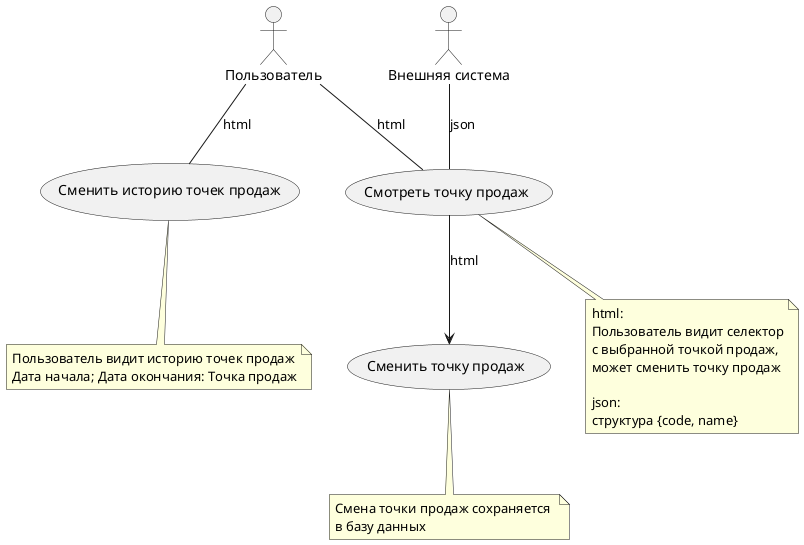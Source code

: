 @startuml usecase

:Пользователь:

(Смотреть точку продаж) as salepointView

note bottom of salepointView
  html:
  Пользователь видит селектор
  с выбранной точкой продаж,
  может сменить точку продаж

  json:
  структура {code, name}
end note

(Сменить точку продаж) as salepointChange
note bottom of salepointChange
  Смена точки продаж сохраняется 
  в базу данных
end note


(Сменить историю точек продаж) as salepointHistory

note bottom of salepointHistory
  Пользователь видит историю точек продаж
  Дата начала; Дата окончания: Точка продаж
end note


:Пользователь: -- salepointView : html
salepointView --> salepointChange : html
:Пользователь: -- salepointHistory : html


:Внешняя система:

:Внешняя система: -- salepointView : json

@enduml
